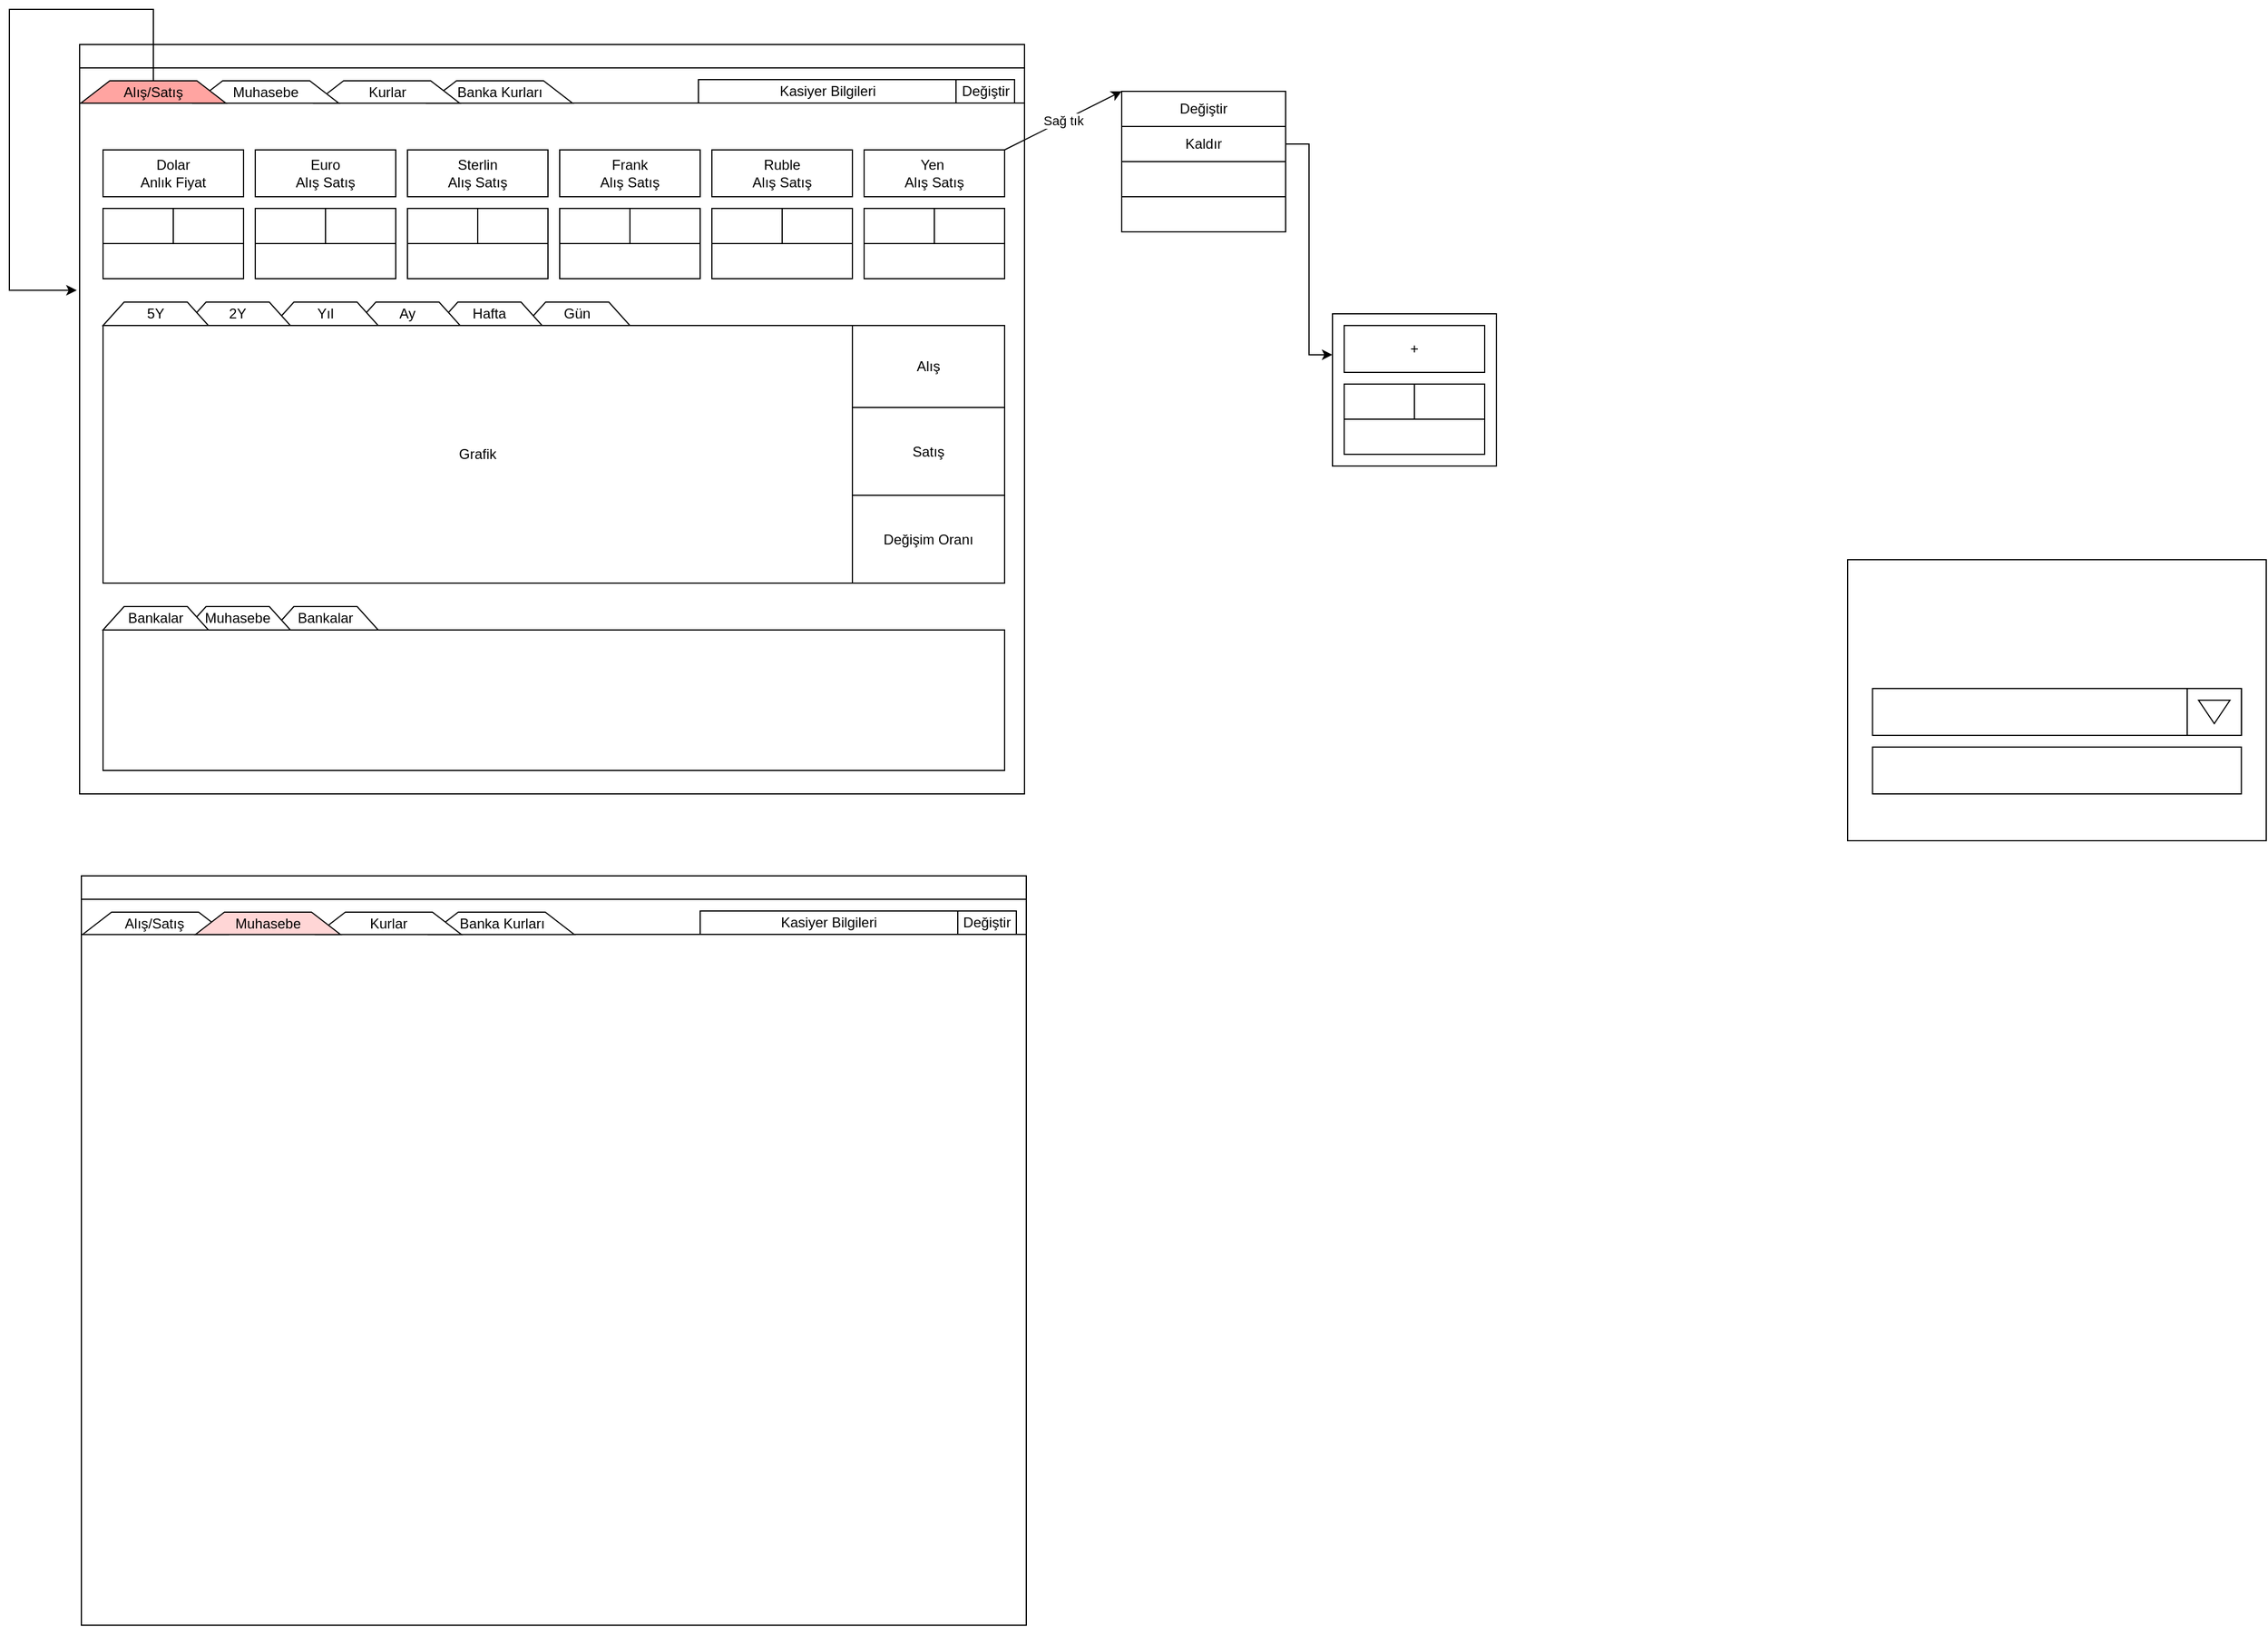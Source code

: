 <mxfile version="12.9.8" type="device" pages="2"><diagram id="nT1WRr34cf3FsAXv_71A" name="Page-1"><mxGraphModel dx="2890" dy="913" grid="1" gridSize="10" guides="1" tooltips="1" connect="1" arrows="1" fold="1" page="1" pageScale="1" pageWidth="827" pageHeight="1169" math="0" shadow="0"><root><mxCell id="0"/><mxCell id="1" parent="0"/><mxCell id="O2-B6hNuuIv2LVUqfqE_-1" value="" style="rounded=0;whiteSpace=wrap;html=1;" vertex="1" parent="1"><mxGeometry x="-700" y="110" width="807" height="640" as="geometry"/></mxCell><mxCell id="fV4EY74iEriSaArSKyed-7" value="Gün" style="shape=trapezoid;perimeter=trapezoidPerimeter;whiteSpace=wrap;html=1;" parent="1" vertex="1"><mxGeometry x="-320" y="330" width="90" height="20" as="geometry"/></mxCell><mxCell id="fV4EY74iEriSaArSKyed-8" value="Hafta" style="shape=trapezoid;perimeter=trapezoidPerimeter;whiteSpace=wrap;html=1;" parent="1" vertex="1"><mxGeometry x="-395" y="330" width="90" height="20" as="geometry"/></mxCell><mxCell id="fV4EY74iEriSaArSKyed-9" value="Ay" style="shape=trapezoid;perimeter=trapezoidPerimeter;whiteSpace=wrap;html=1;" parent="1" vertex="1"><mxGeometry x="-465" y="330" width="90" height="20" as="geometry"/></mxCell><mxCell id="TLIX11pO3wpCra-0MNN_-41" value="" style="rounded=0;whiteSpace=wrap;html=1;" parent="1" vertex="1"><mxGeometry x="810" y="550" width="357.5" height="240" as="geometry"/></mxCell><mxCell id="TLIX11pO3wpCra-0MNN_-32" value="Bankalar" style="shape=trapezoid;perimeter=trapezoidPerimeter;whiteSpace=wrap;html=1;" parent="1" vertex="1"><mxGeometry x="-535" y="590" width="90" height="20" as="geometry"/></mxCell><mxCell id="TLIX11pO3wpCra-0MNN_-1" value="Dolar&lt;br&gt;Anlık Fiyat" style="rounded=0;whiteSpace=wrap;html=1;" parent="1" vertex="1"><mxGeometry x="-680" y="200" width="120" height="40" as="geometry"/></mxCell><mxCell id="TLIX11pO3wpCra-0MNN_-2" value="&lt;span style=&quot;white-space: normal&quot;&gt;Euro&lt;/span&gt;&lt;br style=&quot;white-space: normal&quot;&gt;&lt;span style=&quot;white-space: normal&quot;&gt;Alış Satış&lt;/span&gt;" style="rounded=0;whiteSpace=wrap;html=1;" parent="1" vertex="1"><mxGeometry x="-550" y="200" width="120" height="40" as="geometry"/></mxCell><mxCell id="TLIX11pO3wpCra-0MNN_-3" value="Sterlin&lt;br style=&quot;white-space: normal&quot;&gt;&lt;span style=&quot;white-space: normal&quot;&gt;Alış Satış&lt;/span&gt;" style="rounded=0;whiteSpace=wrap;html=1;" parent="1" vertex="1"><mxGeometry x="-420" y="200" width="120" height="40" as="geometry"/></mxCell><mxCell id="TLIX11pO3wpCra-0MNN_-4" value="Ruble&lt;br&gt;Alış Satış" style="rounded=0;whiteSpace=wrap;html=1;" parent="1" vertex="1"><mxGeometry x="-160" y="200" width="120" height="40" as="geometry"/></mxCell><mxCell id="TLIX11pO3wpCra-0MNN_-5" value="Frank&lt;br&gt;Alış Satış" style="rounded=0;whiteSpace=wrap;html=1;" parent="1" vertex="1"><mxGeometry x="-290" y="200" width="120" height="40" as="geometry"/></mxCell><mxCell id="TLIX11pO3wpCra-0MNN_-11" value="" style="rounded=0;whiteSpace=wrap;html=1;" parent="1" vertex="1"><mxGeometry x="-620" y="250" width="60" height="30" as="geometry"/></mxCell><mxCell id="TLIX11pO3wpCra-0MNN_-12" value="" style="rounded=0;whiteSpace=wrap;html=1;" parent="1" vertex="1"><mxGeometry x="-680" y="250" width="60" height="30" as="geometry"/></mxCell><mxCell id="TLIX11pO3wpCra-0MNN_-13" value="" style="rounded=0;whiteSpace=wrap;html=1;" parent="1" vertex="1"><mxGeometry x="-490" y="250" width="60" height="30" as="geometry"/></mxCell><mxCell id="TLIX11pO3wpCra-0MNN_-14" value="" style="rounded=0;whiteSpace=wrap;html=1;" parent="1" vertex="1"><mxGeometry x="-550" y="250" width="60" height="30" as="geometry"/></mxCell><mxCell id="TLIX11pO3wpCra-0MNN_-15" value="" style="rounded=0;whiteSpace=wrap;html=1;" parent="1" vertex="1"><mxGeometry x="-680" y="280" width="120" height="30" as="geometry"/></mxCell><mxCell id="TLIX11pO3wpCra-0MNN_-16" value="" style="rounded=0;whiteSpace=wrap;html=1;" parent="1" vertex="1"><mxGeometry x="-550" y="280" width="120" height="30" as="geometry"/></mxCell><mxCell id="TLIX11pO3wpCra-0MNN_-17" value="" style="rounded=0;whiteSpace=wrap;html=1;" parent="1" vertex="1"><mxGeometry x="-360" y="250" width="60" height="30" as="geometry"/></mxCell><mxCell id="TLIX11pO3wpCra-0MNN_-18" value="" style="rounded=0;whiteSpace=wrap;html=1;" parent="1" vertex="1"><mxGeometry x="-420" y="250" width="60" height="30" as="geometry"/></mxCell><mxCell id="TLIX11pO3wpCra-0MNN_-19" value="" style="rounded=0;whiteSpace=wrap;html=1;" parent="1" vertex="1"><mxGeometry x="-420" y="280" width="120" height="30" as="geometry"/></mxCell><mxCell id="TLIX11pO3wpCra-0MNN_-20" value="" style="rounded=0;whiteSpace=wrap;html=1;" parent="1" vertex="1"><mxGeometry x="-230" y="250" width="60" height="30" as="geometry"/></mxCell><mxCell id="TLIX11pO3wpCra-0MNN_-21" value="" style="rounded=0;whiteSpace=wrap;html=1;" parent="1" vertex="1"><mxGeometry x="-290" y="250" width="60" height="30" as="geometry"/></mxCell><mxCell id="TLIX11pO3wpCra-0MNN_-22" value="" style="rounded=0;whiteSpace=wrap;html=1;" parent="1" vertex="1"><mxGeometry x="-290" y="280" width="120" height="30" as="geometry"/></mxCell><mxCell id="TLIX11pO3wpCra-0MNN_-23" value="" style="rounded=0;whiteSpace=wrap;html=1;" parent="1" vertex="1"><mxGeometry x="-100" y="250" width="60" height="30" as="geometry"/></mxCell><mxCell id="TLIX11pO3wpCra-0MNN_-24" value="" style="rounded=0;whiteSpace=wrap;html=1;" parent="1" vertex="1"><mxGeometry x="-160" y="250" width="60" height="30" as="geometry"/></mxCell><mxCell id="TLIX11pO3wpCra-0MNN_-25" value="" style="rounded=0;whiteSpace=wrap;html=1;" parent="1" vertex="1"><mxGeometry x="-160" y="280" width="120" height="30" as="geometry"/></mxCell><mxCell id="TLIX11pO3wpCra-0MNN_-26" value="Yen&amp;nbsp;&lt;br&gt;Alış Satış" style="rounded=0;whiteSpace=wrap;html=1;" parent="1" vertex="1"><mxGeometry x="-30" y="200" width="120" height="40" as="geometry"/></mxCell><mxCell id="TLIX11pO3wpCra-0MNN_-27" value="" style="rounded=0;whiteSpace=wrap;html=1;" parent="1" vertex="1"><mxGeometry x="30" y="250" width="60" height="30" as="geometry"/></mxCell><mxCell id="TLIX11pO3wpCra-0MNN_-28" value="" style="rounded=0;whiteSpace=wrap;html=1;" parent="1" vertex="1"><mxGeometry x="-30" y="250" width="60" height="30" as="geometry"/></mxCell><mxCell id="TLIX11pO3wpCra-0MNN_-29" value="" style="rounded=0;whiteSpace=wrap;html=1;" parent="1" vertex="1"><mxGeometry x="-30" y="280" width="120" height="30" as="geometry"/></mxCell><mxCell id="TLIX11pO3wpCra-0MNN_-30" value="" style="rounded=0;whiteSpace=wrap;html=1;" parent="1" vertex="1"><mxGeometry x="-680" y="610" width="770" height="120" as="geometry"/></mxCell><mxCell id="TLIX11pO3wpCra-0MNN_-31" value="Muhasebe" style="shape=trapezoid;perimeter=trapezoidPerimeter;whiteSpace=wrap;html=1;" parent="1" vertex="1"><mxGeometry x="-610" y="590" width="90" height="20" as="geometry"/></mxCell><mxCell id="TLIX11pO3wpCra-0MNN_-10" value="Bankalar" style="shape=trapezoid;perimeter=trapezoidPerimeter;whiteSpace=wrap;html=1;" parent="1" vertex="1"><mxGeometry x="-680" y="590" width="90" height="20" as="geometry"/></mxCell><mxCell id="TLIX11pO3wpCra-0MNN_-33" value="Grafik" style="rounded=0;whiteSpace=wrap;html=1;" parent="1" vertex="1"><mxGeometry x="-680" y="350" width="640" height="220" as="geometry"/></mxCell><mxCell id="TLIX11pO3wpCra-0MNN_-34" value="Yıl" style="shape=trapezoid;perimeter=trapezoidPerimeter;whiteSpace=wrap;html=1;" parent="1" vertex="1"><mxGeometry x="-535" y="330" width="90" height="20" as="geometry"/></mxCell><mxCell id="TLIX11pO3wpCra-0MNN_-35" value="2Y" style="shape=trapezoid;perimeter=trapezoidPerimeter;whiteSpace=wrap;html=1;" parent="1" vertex="1"><mxGeometry x="-610" y="330" width="90" height="20" as="geometry"/></mxCell><mxCell id="TLIX11pO3wpCra-0MNN_-36" value="5Y" style="shape=trapezoid;perimeter=trapezoidPerimeter;whiteSpace=wrap;html=1;" parent="1" vertex="1"><mxGeometry x="-680" y="330" width="90" height="20" as="geometry"/></mxCell><mxCell id="TLIX11pO3wpCra-0MNN_-37" value="Alış" style="rounded=0;whiteSpace=wrap;html=1;" parent="1" vertex="1"><mxGeometry x="-40" y="350" width="130" height="70" as="geometry"/></mxCell><mxCell id="TLIX11pO3wpCra-0MNN_-38" value="Satış" style="rounded=0;whiteSpace=wrap;html=1;" parent="1" vertex="1"><mxGeometry x="-40" y="420" width="130" height="75" as="geometry"/></mxCell><mxCell id="TLIX11pO3wpCra-0MNN_-40" value="Değişim Oranı" style="rounded=0;whiteSpace=wrap;html=1;" parent="1" vertex="1"><mxGeometry x="-40" y="495" width="130" height="75" as="geometry"/></mxCell><mxCell id="TLIX11pO3wpCra-0MNN_-42" value="" style="rounded=0;whiteSpace=wrap;html=1;" parent="1" vertex="1"><mxGeometry x="831.25" y="660" width="315" height="40" as="geometry"/></mxCell><mxCell id="TLIX11pO3wpCra-0MNN_-44" value="" style="rounded=0;whiteSpace=wrap;html=1;" parent="1" vertex="1"><mxGeometry x="831.25" y="710" width="315" height="40" as="geometry"/></mxCell><mxCell id="TLIX11pO3wpCra-0MNN_-45" value="" style="rounded=0;whiteSpace=wrap;html=1;" parent="1" vertex="1"><mxGeometry x="1100" y="660" width="46.25" height="40" as="geometry"/></mxCell><mxCell id="TLIX11pO3wpCra-0MNN_-46" value="" style="triangle;whiteSpace=wrap;html=1;direction=south;" parent="1" vertex="1"><mxGeometry x="1109.68" y="670" width="26.88" height="20" as="geometry"/></mxCell><mxCell id="fV4EY74iEriSaArSKyed-2" value="Değiştir" style="rounded=0;whiteSpace=wrap;html=1;" parent="1" vertex="1"><mxGeometry x="190" y="150" width="140" height="30" as="geometry"/></mxCell><mxCell id="fV4EY74iEriSaArSKyed-3" value="Sağ tık" style="endArrow=classic;html=1;" parent="1" edge="1"><mxGeometry width="50" height="50" relative="1" as="geometry"><mxPoint x="90" y="200" as="sourcePoint"/><mxPoint x="190" y="150" as="targetPoint"/></mxGeometry></mxCell><mxCell id="O2-B6hNuuIv2LVUqfqE_-10" style="edgeStyle=orthogonalEdgeStyle;rounded=0;orthogonalLoop=1;jettySize=auto;html=1;exitX=1;exitY=0.5;exitDx=0;exitDy=0;entryX=0;entryY=0.269;entryDx=0;entryDy=0;entryPerimeter=0;" edge="1" parent="1" source="fV4EY74iEriSaArSKyed-4" target="O2-B6hNuuIv2LVUqfqE_-7"><mxGeometry relative="1" as="geometry"><mxPoint x="360" y="210" as="targetPoint"/></mxGeometry></mxCell><mxCell id="fV4EY74iEriSaArSKyed-4" value="Kaldır" style="rounded=0;whiteSpace=wrap;html=1;" parent="1" vertex="1"><mxGeometry x="190" y="180" width="140" height="30" as="geometry"/></mxCell><mxCell id="fV4EY74iEriSaArSKyed-5" value="" style="rounded=0;whiteSpace=wrap;html=1;" parent="1" vertex="1"><mxGeometry x="190" y="210" width="140" height="30" as="geometry"/></mxCell><mxCell id="fV4EY74iEriSaArSKyed-6" value="" style="rounded=0;whiteSpace=wrap;html=1;" parent="1" vertex="1"><mxGeometry x="190" y="240" width="140" height="30" as="geometry"/></mxCell><mxCell id="O2-B6hNuuIv2LVUqfqE_-9" value="" style="group" vertex="1" connectable="0" parent="1"><mxGeometry x="370" y="340" width="140" height="130" as="geometry"/></mxCell><mxCell id="O2-B6hNuuIv2LVUqfqE_-7" value="" style="rounded=0;whiteSpace=wrap;html=1;" vertex="1" parent="O2-B6hNuuIv2LVUqfqE_-9"><mxGeometry width="140" height="130" as="geometry"/></mxCell><mxCell id="O2-B6hNuuIv2LVUqfqE_-3" value="+" style="rounded=0;whiteSpace=wrap;html=1;" vertex="1" parent="O2-B6hNuuIv2LVUqfqE_-9"><mxGeometry x="10" y="10" width="120" height="40" as="geometry"/></mxCell><mxCell id="O2-B6hNuuIv2LVUqfqE_-4" value="" style="rounded=0;whiteSpace=wrap;html=1;" vertex="1" parent="O2-B6hNuuIv2LVUqfqE_-9"><mxGeometry x="70" y="60" width="60" height="30" as="geometry"/></mxCell><mxCell id="O2-B6hNuuIv2LVUqfqE_-5" value="" style="rounded=0;whiteSpace=wrap;html=1;" vertex="1" parent="O2-B6hNuuIv2LVUqfqE_-9"><mxGeometry x="10" y="60" width="60" height="30" as="geometry"/></mxCell><mxCell id="O2-B6hNuuIv2LVUqfqE_-6" value="" style="rounded=0;whiteSpace=wrap;html=1;" vertex="1" parent="O2-B6hNuuIv2LVUqfqE_-9"><mxGeometry x="10" y="90" width="120" height="30" as="geometry"/></mxCell><mxCell id="O2-B6hNuuIv2LVUqfqE_-13" value="" style="rounded=0;whiteSpace=wrap;html=1;" vertex="1" parent="1"><mxGeometry x="-700" y="110" width="807" height="50" as="geometry"/></mxCell><mxCell id="O2-B6hNuuIv2LVUqfqE_-33" value="" style="group" vertex="1" connectable="0" parent="1"><mxGeometry x="-171.5" y="140" width="270" height="20" as="geometry"/></mxCell><mxCell id="O2-B6hNuuIv2LVUqfqE_-11" value="Kasiyer Bilgileri" style="rounded=0;whiteSpace=wrap;html=1;" vertex="1" parent="O2-B6hNuuIv2LVUqfqE_-33"><mxGeometry width="220" height="20" as="geometry"/></mxCell><mxCell id="O2-B6hNuuIv2LVUqfqE_-12" value="Değiştir" style="rounded=0;whiteSpace=wrap;html=1;" vertex="1" parent="O2-B6hNuuIv2LVUqfqE_-33"><mxGeometry x="220" width="50" height="20" as="geometry"/></mxCell><mxCell id="O2-B6hNuuIv2LVUqfqE_-34" value="" style="group" vertex="1" connectable="0" parent="1"><mxGeometry x="-699" y="141" width="420" height="19.09" as="geometry"/></mxCell><mxCell id="O2-B6hNuuIv2LVUqfqE_-29" value="Banka Kurları" style="shape=trapezoid;perimeter=trapezoidPerimeter;whiteSpace=wrap;html=1;" vertex="1" parent="O2-B6hNuuIv2LVUqfqE_-34"><mxGeometry x="296.066" width="123.934" height="19.09" as="geometry"/></mxCell><mxCell id="O2-B6hNuuIv2LVUqfqE_-30" value="Kurlar" style="shape=trapezoid;perimeter=trapezoidPerimeter;whiteSpace=wrap;html=1;" vertex="1" parent="O2-B6hNuuIv2LVUqfqE_-34"><mxGeometry x="199.672" width="123.934" height="19.09" as="geometry"/></mxCell><mxCell id="O2-B6hNuuIv2LVUqfqE_-31" value="Muhasebe" style="shape=trapezoid;perimeter=trapezoidPerimeter;whiteSpace=wrap;html=1;" vertex="1" parent="O2-B6hNuuIv2LVUqfqE_-34"><mxGeometry x="96.393" width="123.934" height="19.09" as="geometry"/></mxCell><mxCell id="O2-B6hNuuIv2LVUqfqE_-32" value="Alış/Satış" style="shape=trapezoid;perimeter=trapezoidPerimeter;whiteSpace=wrap;html=1;fillColor=#FFA4A1;" vertex="1" parent="O2-B6hNuuIv2LVUqfqE_-34"><mxGeometry width="123.934" height="19.09" as="geometry"/></mxCell><mxCell id="O2-B6hNuuIv2LVUqfqE_-35" value="" style="rounded=0;whiteSpace=wrap;html=1;" vertex="1" parent="1"><mxGeometry x="-700" y="110" width="807" height="20" as="geometry"/></mxCell><mxCell id="O2-B6hNuuIv2LVUqfqE_-36" style="edgeStyle=orthogonalEdgeStyle;rounded=0;orthogonalLoop=1;jettySize=auto;html=1;exitX=0.5;exitY=0;exitDx=0;exitDy=0;entryX=-0.003;entryY=0.328;entryDx=0;entryDy=0;entryPerimeter=0;" edge="1" parent="1" source="O2-B6hNuuIv2LVUqfqE_-32" target="O2-B6hNuuIv2LVUqfqE_-1"><mxGeometry relative="1" as="geometry"><mxPoint x="-720" y="320" as="targetPoint"/><Array as="points"><mxPoint x="-637" y="80"/><mxPoint x="-760" y="80"/><mxPoint x="-760" y="320"/></Array></mxGeometry></mxCell><mxCell id="O2-B6hNuuIv2LVUqfqE_-37" value="" style="rounded=0;whiteSpace=wrap;html=1;" vertex="1" parent="1"><mxGeometry x="-698.5" y="820" width="807" height="640" as="geometry"/></mxCell><mxCell id="O2-B6hNuuIv2LVUqfqE_-38" value="" style="rounded=0;whiteSpace=wrap;html=1;" vertex="1" parent="1"><mxGeometry x="-698.5" y="820" width="807" height="50" as="geometry"/></mxCell><mxCell id="O2-B6hNuuIv2LVUqfqE_-39" value="" style="group" vertex="1" connectable="0" parent="1"><mxGeometry x="-170" y="850" width="270" height="20" as="geometry"/></mxCell><mxCell id="O2-B6hNuuIv2LVUqfqE_-40" value="Kasiyer Bilgileri" style="rounded=0;whiteSpace=wrap;html=1;" vertex="1" parent="O2-B6hNuuIv2LVUqfqE_-39"><mxGeometry width="220" height="20" as="geometry"/></mxCell><mxCell id="O2-B6hNuuIv2LVUqfqE_-41" value="Değiştir" style="rounded=0;whiteSpace=wrap;html=1;" vertex="1" parent="O2-B6hNuuIv2LVUqfqE_-39"><mxGeometry x="220" width="50" height="20" as="geometry"/></mxCell><mxCell id="O2-B6hNuuIv2LVUqfqE_-42" value="" style="group" vertex="1" connectable="0" parent="1"><mxGeometry x="-697.5" y="851" width="420" height="19.09" as="geometry"/></mxCell><mxCell id="O2-B6hNuuIv2LVUqfqE_-43" value="Banka Kurları" style="shape=trapezoid;perimeter=trapezoidPerimeter;whiteSpace=wrap;html=1;" vertex="1" parent="O2-B6hNuuIv2LVUqfqE_-42"><mxGeometry x="296.066" width="123.934" height="19.09" as="geometry"/></mxCell><mxCell id="O2-B6hNuuIv2LVUqfqE_-44" value="Kurlar" style="shape=trapezoid;perimeter=trapezoidPerimeter;whiteSpace=wrap;html=1;" vertex="1" parent="O2-B6hNuuIv2LVUqfqE_-42"><mxGeometry x="199.672" width="123.934" height="19.09" as="geometry"/></mxCell><mxCell id="O2-B6hNuuIv2LVUqfqE_-46" value="Alış/Satış" style="shape=trapezoid;perimeter=trapezoidPerimeter;whiteSpace=wrap;html=1;" vertex="1" parent="O2-B6hNuuIv2LVUqfqE_-42"><mxGeometry width="123.934" height="19.09" as="geometry"/></mxCell><mxCell id="O2-B6hNuuIv2LVUqfqE_-45" value="Muhasebe" style="shape=trapezoid;perimeter=trapezoidPerimeter;whiteSpace=wrap;html=1;fillColor=#FFD6D6;" vertex="1" parent="O2-B6hNuuIv2LVUqfqE_-42"><mxGeometry x="96.393" width="123.934" height="19.09" as="geometry"/></mxCell><mxCell id="O2-B6hNuuIv2LVUqfqE_-47" value="" style="rounded=0;whiteSpace=wrap;html=1;" vertex="1" parent="1"><mxGeometry x="-698.5" y="820" width="807" height="20" as="geometry"/></mxCell></root></mxGraphModel></diagram><diagram id="4LxQgUTH7KQGkh9z_CeF" name="Page-2"><mxGraphModel dx="171" dy="580" grid="1" gridSize="10" guides="1" tooltips="1" connect="1" arrows="1" fold="1" page="1" pageScale="1" pageWidth="827" pageHeight="1169" math="0" shadow="0"><root><mxCell id="CU6PKXWTfwUhqpwtYhax-0"/><mxCell id="CU6PKXWTfwUhqpwtYhax-1" parent="CU6PKXWTfwUhqpwtYhax-0"/><mxCell id="CU6PKXWTfwUhqpwtYhax-2" value="Döviz cinsi" style="rounded=0;whiteSpace=wrap;html=1;" vertex="1" parent="CU6PKXWTfwUhqpwtYhax-1"><mxGeometry x="920" y="180" width="140" height="30" as="geometry"/></mxCell><mxCell id="CU6PKXWTfwUhqpwtYhax-3" value="İşlem türü" style="rounded=0;whiteSpace=wrap;html=1;" vertex="1" parent="CU6PKXWTfwUhqpwtYhax-1"><mxGeometry x="920" y="140" width="140" height="30" as="geometry"/></mxCell><mxCell id="CU6PKXWTfwUhqpwtYhax-4" value="Tarih" style="rounded=0;whiteSpace=wrap;html=1;" vertex="1" parent="CU6PKXWTfwUhqpwtYhax-1"><mxGeometry x="920" y="80" width="140" height="30" as="geometry"/></mxCell><mxCell id="CU6PKXWTfwUhqpwtYhax-5" value="Ekle" style="rounded=0;whiteSpace=wrap;html=1;" vertex="1" parent="CU6PKXWTfwUhqpwtYhax-1"><mxGeometry x="920" y="280" width="140" height="30" as="geometry"/></mxCell><mxCell id="CU6PKXWTfwUhqpwtYhax-6" value="Miktar" style="rounded=0;whiteSpace=wrap;html=1;" vertex="1" parent="CU6PKXWTfwUhqpwtYhax-1"><mxGeometry x="920" y="220" width="140" height="30" as="geometry"/></mxCell></root></mxGraphModel></diagram></mxfile>